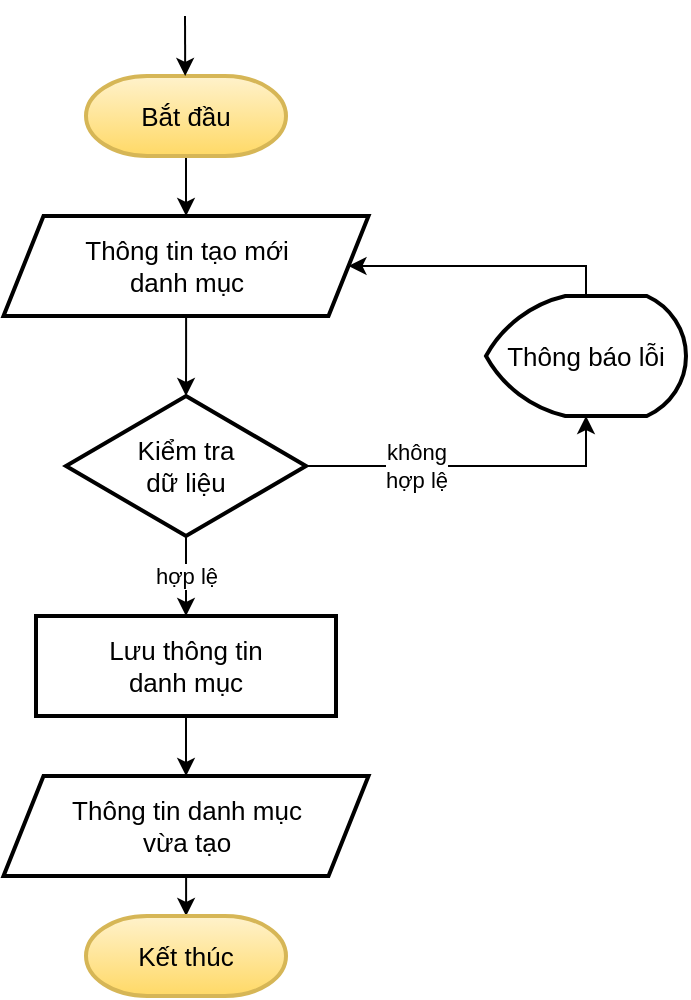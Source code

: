 <mxfile version="13.9.9" type="device"><diagram id="ZhFber5WHs2s90B-WJ1Y" name="Page-1"><mxGraphModel dx="852" dy="494" grid="1" gridSize="10" guides="1" tooltips="1" connect="1" arrows="1" fold="1" page="1" pageScale="1" pageWidth="850" pageHeight="1100" math="0" shadow="0"><root><mxCell id="0"/><mxCell id="1" parent="0"/><mxCell id="9KNoGJL_SsEVIlz_isxj-8" style="edgeStyle=orthogonalEdgeStyle;rounded=0;orthogonalLoop=1;jettySize=auto;html=1;" edge="1" parent="1" source="9KNoGJL_SsEVIlz_isxj-1" target="9KNoGJL_SsEVIlz_isxj-2"><mxGeometry relative="1" as="geometry"/></mxCell><mxCell id="9KNoGJL_SsEVIlz_isxj-1" value="Bắt đầu" style="strokeWidth=2;html=1;shape=mxgraph.flowchart.terminator;whiteSpace=wrap;labelBorderColor=none;fontSize=13;fontStyle=0;fillColor=#fff2cc;strokeColor=#d6b656;gradientColor=#ffd966;" vertex="1" parent="1"><mxGeometry x="330" y="180" width="100" height="40" as="geometry"/></mxCell><mxCell id="9KNoGJL_SsEVIlz_isxj-9" style="edgeStyle=orthogonalEdgeStyle;rounded=0;orthogonalLoop=1;jettySize=auto;html=1;" edge="1" parent="1" source="9KNoGJL_SsEVIlz_isxj-2" target="9KNoGJL_SsEVIlz_isxj-3"><mxGeometry relative="1" as="geometry"><mxPoint x="380" y="330" as="targetPoint"/></mxGeometry></mxCell><mxCell id="9KNoGJL_SsEVIlz_isxj-2" value="Thông tin tạo mới&lt;br&gt;danh mục" style="shape=parallelogram;perimeter=parallelogramPerimeter;whiteSpace=wrap;html=1;fixedSize=1;strokeWidth=2;labelBorderColor=none;fontSize=13;fontStyle=0" vertex="1" parent="1"><mxGeometry x="288.75" y="250" width="182.5" height="50" as="geometry"/></mxCell><mxCell id="9KNoGJL_SsEVIlz_isxj-11" value="hợp lệ" style="edgeStyle=orthogonalEdgeStyle;rounded=0;orthogonalLoop=1;jettySize=auto;html=1;" edge="1" parent="1" source="9KNoGJL_SsEVIlz_isxj-3" target="9KNoGJL_SsEVIlz_isxj-16"><mxGeometry relative="1" as="geometry"/></mxCell><mxCell id="9KNoGJL_SsEVIlz_isxj-13" value="không&lt;br&gt;hợp lệ" style="edgeStyle=orthogonalEdgeStyle;rounded=0;orthogonalLoop=1;jettySize=auto;html=1;entryX=0.5;entryY=1;entryDx=0;entryDy=0;entryPerimeter=0;" edge="1" parent="1" source="9KNoGJL_SsEVIlz_isxj-3" target="9KNoGJL_SsEVIlz_isxj-4"><mxGeometry x="-0.333" relative="1" as="geometry"><mxPoint x="590" y="400" as="targetPoint"/><mxPoint as="offset"/></mxGeometry></mxCell><mxCell id="9KNoGJL_SsEVIlz_isxj-3" value="Kiểm tra&lt;br&gt;dữ liệu" style="rhombus;whiteSpace=wrap;html=1;strokeWidth=2;labelBorderColor=none;fontSize=13;fontStyle=0" vertex="1" parent="1"><mxGeometry x="320" y="340" width="120" height="70" as="geometry"/></mxCell><mxCell id="9KNoGJL_SsEVIlz_isxj-14" style="edgeStyle=orthogonalEdgeStyle;rounded=0;orthogonalLoop=1;jettySize=auto;html=1;entryX=1;entryY=0.5;entryDx=0;entryDy=0;exitX=0.5;exitY=0;exitDx=0;exitDy=0;exitPerimeter=0;" edge="1" parent="1" source="9KNoGJL_SsEVIlz_isxj-4" target="9KNoGJL_SsEVIlz_isxj-2"><mxGeometry relative="1" as="geometry"><Array as="points"><mxPoint x="580" y="275"/></Array></mxGeometry></mxCell><mxCell id="9KNoGJL_SsEVIlz_isxj-4" value="Thông báo lỗi" style="strokeWidth=2;html=1;shape=mxgraph.flowchart.display;whiteSpace=wrap;labelBorderColor=none;fontSize=13;fontStyle=0" vertex="1" parent="1"><mxGeometry x="530" y="290" width="100" height="60" as="geometry"/></mxCell><mxCell id="9KNoGJL_SsEVIlz_isxj-12" style="edgeStyle=orthogonalEdgeStyle;rounded=0;orthogonalLoop=1;jettySize=auto;html=1;" edge="1" parent="1" source="9KNoGJL_SsEVIlz_isxj-6" target="9KNoGJL_SsEVIlz_isxj-7"><mxGeometry relative="1" as="geometry"/></mxCell><mxCell id="9KNoGJL_SsEVIlz_isxj-6" value="Thông tin danh mục&lt;br&gt;vừa tạo" style="shape=parallelogram;perimeter=parallelogramPerimeter;whiteSpace=wrap;html=1;fixedSize=1;strokeWidth=2;labelBorderColor=none;fontSize=13;fontStyle=0" vertex="1" parent="1"><mxGeometry x="288.75" y="530" width="182.5" height="50" as="geometry"/></mxCell><mxCell id="9KNoGJL_SsEVIlz_isxj-7" value="Kết thúc" style="strokeWidth=2;html=1;shape=mxgraph.flowchart.terminator;whiteSpace=wrap;labelBorderColor=none;fontSize=13;fontStyle=0;fillColor=#fff2cc;strokeColor=#d6b656;gradientColor=#ffd966;" vertex="1" parent="1"><mxGeometry x="330" y="600" width="100" height="40" as="geometry"/></mxCell><mxCell id="9KNoGJL_SsEVIlz_isxj-15" style="edgeStyle=orthogonalEdgeStyle;rounded=0;orthogonalLoop=1;jettySize=auto;html=1;" edge="1" parent="1"><mxGeometry relative="1" as="geometry"><mxPoint x="379.5" y="150" as="sourcePoint"/><mxPoint x="379.6" y="180" as="targetPoint"/></mxGeometry></mxCell><mxCell id="9KNoGJL_SsEVIlz_isxj-17" style="edgeStyle=orthogonalEdgeStyle;rounded=0;orthogonalLoop=1;jettySize=auto;html=1;" edge="1" parent="1" source="9KNoGJL_SsEVIlz_isxj-16" target="9KNoGJL_SsEVIlz_isxj-6"><mxGeometry relative="1" as="geometry"/></mxCell><mxCell id="9KNoGJL_SsEVIlz_isxj-16" value="Lưu thông tin&lt;br&gt;danh mục" style="whiteSpace=wrap;html=1;strokeWidth=2;labelBorderColor=none;fontSize=13;fontStyle=0" vertex="1" parent="1"><mxGeometry x="305" y="450" width="150" height="50" as="geometry"/></mxCell></root></mxGraphModel></diagram></mxfile>
